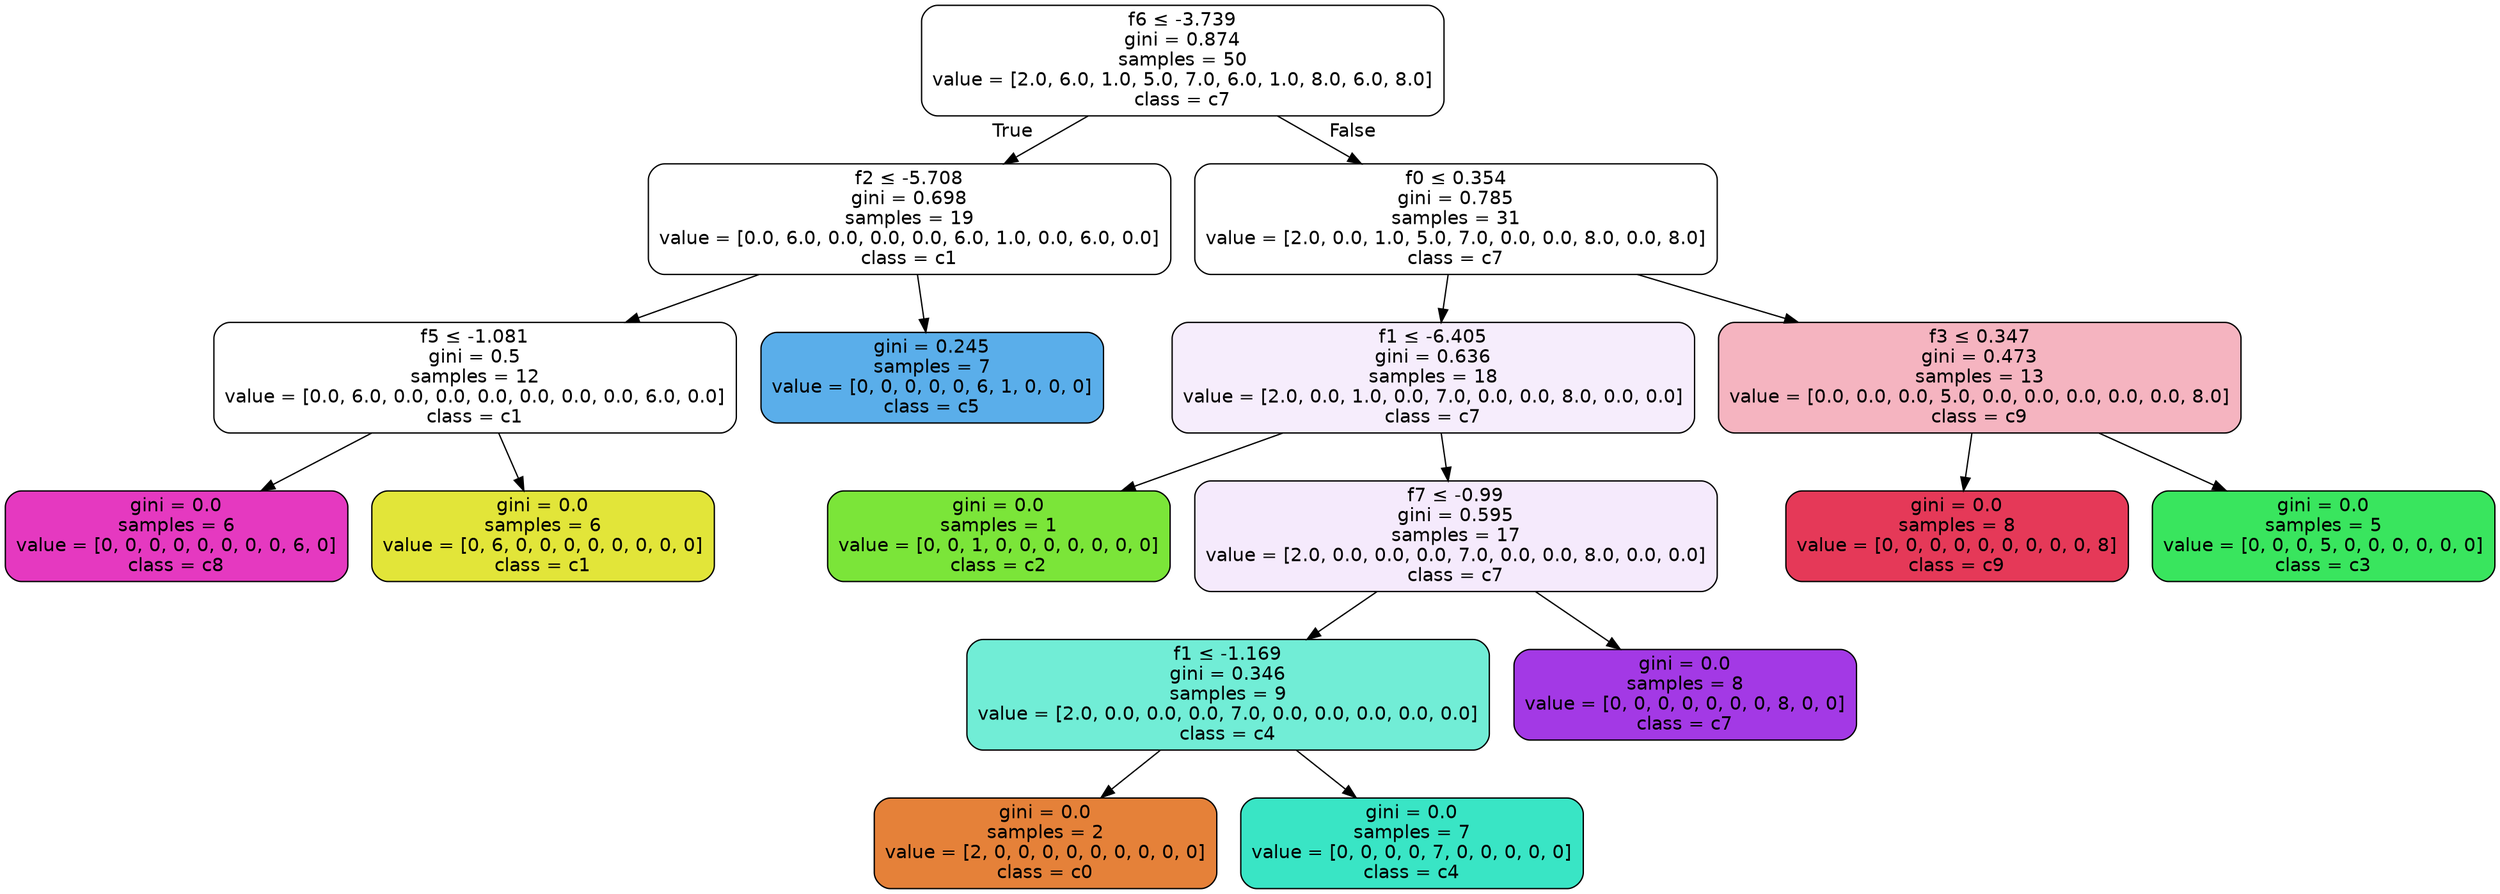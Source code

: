 digraph Tree {
node [shape=box, style="filled, rounded", color="black", fontname=helvetica] ;
edge [fontname=helvetica] ;
0 [label=<f6 &le; -3.739<br/>gini = 0.874<br/>samples = 50<br/>value = [2.0, 6.0, 1.0, 5.0, 7.0, 6.0, 1.0, 8.0, 6.0, 8.0]<br/>class = c7>, fillcolor="#a339e500"] ;
1 [label=<f2 &le; -5.708<br/>gini = 0.698<br/>samples = 19<br/>value = [0.0, 6.0, 0.0, 0.0, 0.0, 6.0, 1.0, 0.0, 6.0, 0.0]<br/>class = c1>, fillcolor="#e2e53900"] ;
0 -> 1 [labeldistance=2.5, labelangle=45, headlabel="True"] ;
2 [label=<f5 &le; -1.081<br/>gini = 0.5<br/>samples = 12<br/>value = [0.0, 6.0, 0.0, 0.0, 0.0, 0.0, 0.0, 0.0, 6.0, 0.0]<br/>class = c1>, fillcolor="#e2e53900"] ;
1 -> 2 ;
3 [label=<gini = 0.0<br/>samples = 6<br/>value = [0, 0, 0, 0, 0, 0, 0, 0, 6, 0]<br/>class = c8>, fillcolor="#e539c0ff"] ;
2 -> 3 ;
6 [label=<gini = 0.0<br/>samples = 6<br/>value = [0, 6, 0, 0, 0, 0, 0, 0, 0, 0]<br/>class = c1>, fillcolor="#e2e539ff"] ;
2 -> 6 ;
7 [label=<gini = 0.245<br/>samples = 7<br/>value = [0, 0, 0, 0, 0, 6, 1, 0, 0, 0]<br/>class = c5>, fillcolor="#399de5d4"] ;
1 -> 7 ;
8 [label=<f0 &le; 0.354<br/>gini = 0.785<br/>samples = 31<br/>value = [2.0, 0.0, 1.0, 5.0, 7.0, 0.0, 0.0, 8.0, 0.0, 8.0]<br/>class = c7>, fillcolor="#a339e500"] ;
0 -> 8 [labeldistance=2.5, labelangle=-45, headlabel="False"] ;
9 [label=<f1 &le; -6.405<br/>gini = 0.636<br/>samples = 18<br/>value = [2.0, 0.0, 1.0, 0.0, 7.0, 0.0, 0.0, 8.0, 0.0, 0.0]<br/>class = c7>, fillcolor="#a339e517"] ;
8 -> 9 ;
10 [label=<gini = 0.0<br/>samples = 1<br/>value = [0, 0, 1, 0, 0, 0, 0, 0, 0, 0]<br/>class = c2>, fillcolor="#7be539ff"] ;
9 -> 10 ;
11 [label=<f7 &le; -0.99<br/>gini = 0.595<br/>samples = 17<br/>value = [2.0, 0.0, 0.0, 0.0, 7.0, 0.0, 0.0, 8.0, 0.0, 0.0]<br/>class = c7>, fillcolor="#a339e51a"] ;
9 -> 11 ;
12 [label=<f1 &le; -1.169<br/>gini = 0.346<br/>samples = 9<br/>value = [2.0, 0.0, 0.0, 0.0, 7.0, 0.0, 0.0, 0.0, 0.0, 0.0]<br/>class = c4>, fillcolor="#39e5c5b6"] ;
11 -> 12 ;
13 [label=<gini = 0.0<br/>samples = 2<br/>value = [2, 0, 0, 0, 0, 0, 0, 0, 0, 0]<br/>class = c0>, fillcolor="#e58139ff"] ;
12 -> 13 ;
14 [label=<gini = 0.0<br/>samples = 7<br/>value = [0, 0, 0, 0, 7, 0, 0, 0, 0, 0]<br/>class = c4>, fillcolor="#39e5c5ff"] ;
12 -> 14 ;
15 [label=<gini = 0.0<br/>samples = 8<br/>value = [0, 0, 0, 0, 0, 0, 0, 8, 0, 0]<br/>class = c7>, fillcolor="#a339e5ff"] ;
11 -> 15 ;
16 [label=<f3 &le; 0.347<br/>gini = 0.473<br/>samples = 13<br/>value = [0.0, 0.0, 0.0, 5.0, 0.0, 0.0, 0.0, 0.0, 0.0, 8.0]<br/>class = c9>, fillcolor="#e5395860"] ;
8 -> 16 ;
17 [label=<gini = 0.0<br/>samples = 8<br/>value = [0, 0, 0, 0, 0, 0, 0, 0, 0, 8]<br/>class = c9>, fillcolor="#e53958ff"] ;
16 -> 17 ;
18 [label=<gini = 0.0<br/>samples = 5<br/>value = [0, 0, 0, 5, 0, 0, 0, 0, 0, 0]<br/>class = c3>, fillcolor="#39e55eff"] ;
16 -> 18 ;
}
